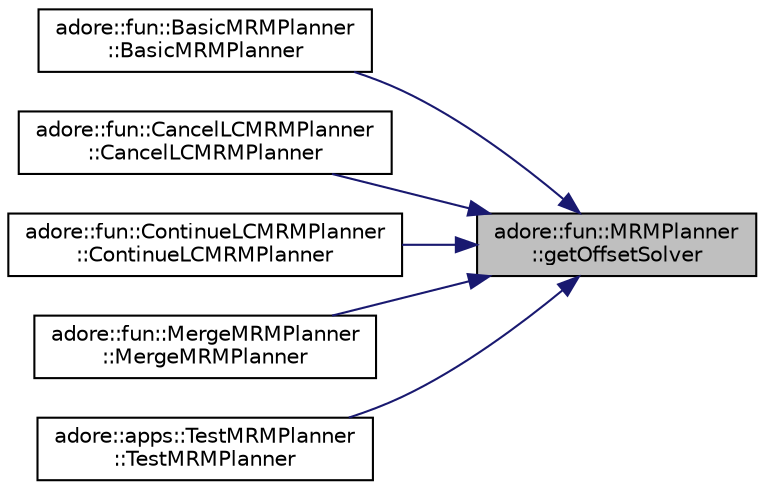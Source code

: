 digraph "adore::fun::MRMPlanner::getOffsetSolver"
{
 // LATEX_PDF_SIZE
  edge [fontname="Helvetica",fontsize="10",labelfontname="Helvetica",labelfontsize="10"];
  node [fontname="Helvetica",fontsize="10",shape=record];
  rankdir="RL";
  Node1 [label="adore::fun::MRMPlanner\l::getOffsetSolver",height=0.2,width=0.4,color="black", fillcolor="grey75", style="filled", fontcolor="black",tooltip=" "];
  Node1 -> Node2 [dir="back",color="midnightblue",fontsize="10",style="solid",fontname="Helvetica"];
  Node2 [label="adore::fun::BasicMRMPlanner\l::BasicMRMPlanner",height=0.2,width=0.4,color="black", fillcolor="white", style="filled",URL="$classadore_1_1fun_1_1BasicMRMPlanner.html#a6fa4d7aad84de38689a5ade301e7aa23",tooltip=" "];
  Node1 -> Node3 [dir="back",color="midnightblue",fontsize="10",style="solid",fontname="Helvetica"];
  Node3 [label="adore::fun::CancelLCMRMPlanner\l::CancelLCMRMPlanner",height=0.2,width=0.4,color="black", fillcolor="white", style="filled",URL="$classadore_1_1fun_1_1CancelLCMRMPlanner.html#a90372dd3187c4c60b9ffa3fa19f31d4f",tooltip=" "];
  Node1 -> Node4 [dir="back",color="midnightblue",fontsize="10",style="solid",fontname="Helvetica"];
  Node4 [label="adore::fun::ContinueLCMRMPlanner\l::ContinueLCMRMPlanner",height=0.2,width=0.4,color="black", fillcolor="white", style="filled",URL="$classadore_1_1fun_1_1ContinueLCMRMPlanner.html#a45a6de75c0d519a43a3b6980054fd7a1",tooltip=" "];
  Node1 -> Node5 [dir="back",color="midnightblue",fontsize="10",style="solid",fontname="Helvetica"];
  Node5 [label="adore::fun::MergeMRMPlanner\l::MergeMRMPlanner",height=0.2,width=0.4,color="black", fillcolor="white", style="filled",URL="$classadore_1_1fun_1_1MergeMRMPlanner.html#a48efdef288ff8715f753ce9e222e54e1",tooltip=" "];
  Node1 -> Node6 [dir="back",color="midnightblue",fontsize="10",style="solid",fontname="Helvetica"];
  Node6 [label="adore::apps::TestMRMPlanner\l::TestMRMPlanner",height=0.2,width=0.4,color="black", fillcolor="white", style="filled",URL="$classadore_1_1apps_1_1TestMRMPlanner.html#a74d9df0af81169404306abb78046c979",tooltip=" "];
}
